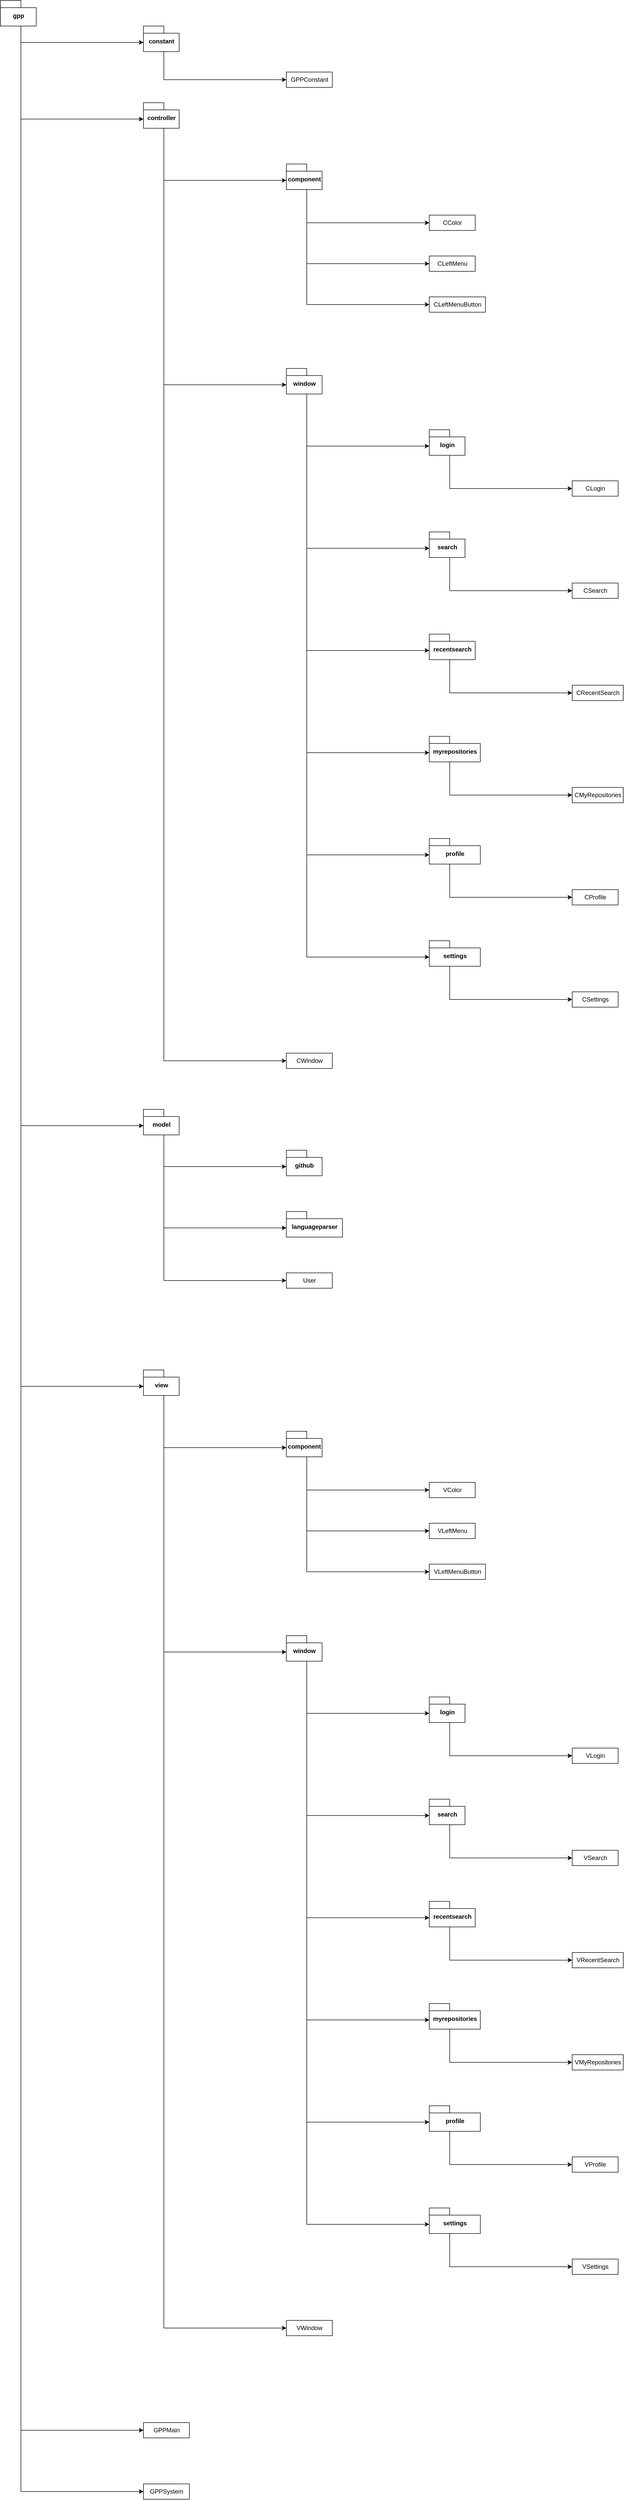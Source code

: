 <mxfile version="17.4.0" type="device"><diagram name="Page-1" id="5f0bae14-7c28-e335-631c-24af17079c00"><mxGraphModel dx="1382" dy="764" grid="1" gridSize="10" guides="1" tooltips="1" connect="1" arrows="1" fold="1" page="1" pageScale="1" pageWidth="1100" pageHeight="850" background="none" math="0" shadow="0"><root><mxCell id="0"/><mxCell id="1" parent="0"/><mxCell id="HzsUesCUFU0sWfS1oID7-6" style="edgeStyle=orthogonalEdgeStyle;rounded=0;orthogonalLoop=1;jettySize=auto;html=1;entryX=0;entryY=0;entryDx=0;entryDy=32;entryPerimeter=0;" parent="1" target="HzsUesCUFU0sWfS1oID7-2" edge="1"><mxGeometry relative="1" as="geometry"><mxPoint x="160" y="200" as="sourcePoint"/><Array as="points"><mxPoint x="160" y="302"/></Array></mxGeometry></mxCell><mxCell id="HzsUesCUFU0sWfS1oID7-7" style="edgeStyle=orthogonalEdgeStyle;rounded=0;orthogonalLoop=1;jettySize=auto;html=1;entryX=0;entryY=0;entryDx=0;entryDy=32;entryPerimeter=0;" parent="1" target="HzsUesCUFU0sWfS1oID7-4" edge="1"><mxGeometry relative="1" as="geometry"><mxPoint x="160" y="200" as="sourcePoint"/><Array as="points"><mxPoint x="160" y="2272"/></Array></mxGeometry></mxCell><mxCell id="HzsUesCUFU0sWfS1oID7-8" style="edgeStyle=orthogonalEdgeStyle;rounded=0;orthogonalLoop=1;jettySize=auto;html=1;entryX=0;entryY=0;entryDx=0;entryDy=32;entryPerimeter=0;exitX=0.571;exitY=1;exitDx=0;exitDy=0;exitPerimeter=0;" parent="1" source="HzsUesCUFU0sWfS1oID7-1" target="HzsUesCUFU0sWfS1oID7-3" edge="1"><mxGeometry relative="1" as="geometry"><mxPoint x="160" y="130" as="sourcePoint"/><Array as="points"><mxPoint x="160" y="2782"/></Array></mxGeometry></mxCell><mxCell id="HzsUesCUFU0sWfS1oID7-186" style="edgeStyle=orthogonalEdgeStyle;rounded=0;orthogonalLoop=1;jettySize=auto;html=1;entryX=0;entryY=0;entryDx=0;entryDy=32;entryPerimeter=0;" parent="1" source="HzsUesCUFU0sWfS1oID7-1" target="HzsUesCUFU0sWfS1oID7-183" edge="1"><mxGeometry relative="1" as="geometry"><Array as="points"><mxPoint x="160" y="152"/></Array></mxGeometry></mxCell><mxCell id="HzsUesCUFU0sWfS1oID7-193" style="edgeStyle=orthogonalEdgeStyle;rounded=0;orthogonalLoop=1;jettySize=auto;html=1;entryX=0;entryY=0.5;entryDx=0;entryDy=0;" parent="1" source="HzsUesCUFU0sWfS1oID7-1" target="HzsUesCUFU0sWfS1oID7-191" edge="1"><mxGeometry relative="1" as="geometry"><Array as="points"><mxPoint x="160" y="4825"/></Array></mxGeometry></mxCell><mxCell id="HzsUesCUFU0sWfS1oID7-194" style="edgeStyle=orthogonalEdgeStyle;rounded=0;orthogonalLoop=1;jettySize=auto;html=1;entryX=0;entryY=0.5;entryDx=0;entryDy=0;" parent="1" source="HzsUesCUFU0sWfS1oID7-1" target="HzsUesCUFU0sWfS1oID7-192" edge="1"><mxGeometry relative="1" as="geometry"><Array as="points"><mxPoint x="160" y="4945"/></Array></mxGeometry></mxCell><mxCell id="HzsUesCUFU0sWfS1oID7-1" value="gpp" style="shape=folder;fontStyle=1;spacingTop=10;tabWidth=40;tabHeight=14;tabPosition=left;html=1;" parent="1" vertex="1"><mxGeometry x="120" y="70" width="70" height="50" as="geometry"/></mxCell><mxCell id="HzsUesCUFU0sWfS1oID7-180" style="edgeStyle=orthogonalEdgeStyle;rounded=0;orthogonalLoop=1;jettySize=auto;html=1;entryX=0;entryY=0;entryDx=0;entryDy=32;entryPerimeter=0;" parent="1" source="HzsUesCUFU0sWfS1oID7-2" target="HzsUesCUFU0sWfS1oID7-150" edge="1"><mxGeometry relative="1" as="geometry"><Array as="points"><mxPoint x="440" y="422"/></Array></mxGeometry></mxCell><mxCell id="HzsUesCUFU0sWfS1oID7-181" style="edgeStyle=orthogonalEdgeStyle;rounded=0;orthogonalLoop=1;jettySize=auto;html=1;entryX=0;entryY=0;entryDx=0;entryDy=32;entryPerimeter=0;" parent="1" source="HzsUesCUFU0sWfS1oID7-2" target="HzsUesCUFU0sWfS1oID7-158" edge="1"><mxGeometry relative="1" as="geometry"><Array as="points"><mxPoint x="440" y="822"/></Array></mxGeometry></mxCell><mxCell id="HzsUesCUFU0sWfS1oID7-182" style="edgeStyle=orthogonalEdgeStyle;rounded=0;orthogonalLoop=1;jettySize=auto;html=1;entryX=0;entryY=0.5;entryDx=0;entryDy=0;" parent="1" source="HzsUesCUFU0sWfS1oID7-2" target="HzsUesCUFU0sWfS1oID7-151" edge="1"><mxGeometry relative="1" as="geometry"><Array as="points"><mxPoint x="440" y="2145"/></Array></mxGeometry></mxCell><mxCell id="HzsUesCUFU0sWfS1oID7-2" value="controller" style="shape=folder;fontStyle=1;spacingTop=10;tabWidth=40;tabHeight=14;tabPosition=left;html=1;" parent="1" vertex="1"><mxGeometry x="400" y="270" width="70" height="50" as="geometry"/></mxCell><mxCell id="HzsUesCUFU0sWfS1oID7-30" style="edgeStyle=orthogonalEdgeStyle;rounded=0;orthogonalLoop=1;jettySize=auto;html=1;entryX=0;entryY=0;entryDx=0;entryDy=32;entryPerimeter=0;" parent="1" source="HzsUesCUFU0sWfS1oID7-3" target="HzsUesCUFU0sWfS1oID7-9" edge="1"><mxGeometry relative="1" as="geometry"><Array as="points"><mxPoint x="440" y="2902"/></Array></mxGeometry></mxCell><mxCell id="HzsUesCUFU0sWfS1oID7-31" style="edgeStyle=orthogonalEdgeStyle;rounded=0;orthogonalLoop=1;jettySize=auto;html=1;entryX=0;entryY=0;entryDx=0;entryDy=32;entryPerimeter=0;" parent="1" source="HzsUesCUFU0sWfS1oID7-3" target="HzsUesCUFU0sWfS1oID7-12" edge="1"><mxGeometry relative="1" as="geometry"><Array as="points"><mxPoint x="440" y="3302"/></Array></mxGeometry></mxCell><mxCell id="HzsUesCUFU0sWfS1oID7-32" style="edgeStyle=orthogonalEdgeStyle;rounded=0;orthogonalLoop=1;jettySize=auto;html=1;entryX=0;entryY=0.5;entryDx=0;entryDy=0;" parent="1" source="HzsUesCUFU0sWfS1oID7-3" target="HzsUesCUFU0sWfS1oID7-11" edge="1"><mxGeometry relative="1" as="geometry"><Array as="points"><mxPoint x="440" y="4625"/></Array></mxGeometry></mxCell><mxCell id="HzsUesCUFU0sWfS1oID7-3" value="view" style="shape=folder;fontStyle=1;spacingTop=10;tabWidth=40;tabHeight=14;tabPosition=left;html=1;" parent="1" vertex="1"><mxGeometry x="400" y="2750" width="70" height="50" as="geometry"/></mxCell><mxCell id="HzsUesCUFU0sWfS1oID7-189" style="edgeStyle=orthogonalEdgeStyle;rounded=0;orthogonalLoop=1;jettySize=auto;html=1;entryX=0;entryY=0;entryDx=0;entryDy=32;entryPerimeter=0;" parent="1" source="HzsUesCUFU0sWfS1oID7-4" target="HzsUesCUFU0sWfS1oID7-187" edge="1"><mxGeometry relative="1" as="geometry"><Array as="points"><mxPoint x="440" y="2352"/></Array></mxGeometry></mxCell><mxCell id="HzsUesCUFU0sWfS1oID7-190" style="edgeStyle=orthogonalEdgeStyle;rounded=0;orthogonalLoop=1;jettySize=auto;html=1;entryX=0;entryY=0;entryDx=0;entryDy=32;entryPerimeter=0;" parent="1" source="HzsUesCUFU0sWfS1oID7-4" target="HzsUesCUFU0sWfS1oID7-188" edge="1"><mxGeometry relative="1" as="geometry"><Array as="points"><mxPoint x="440" y="2472"/></Array></mxGeometry></mxCell><mxCell id="SI29iYeX0FrLZWpAuzB7-3" style="edgeStyle=orthogonalEdgeStyle;rounded=0;orthogonalLoop=1;jettySize=auto;html=1;entryX=0;entryY=0.5;entryDx=0;entryDy=0;" edge="1" parent="1" source="HzsUesCUFU0sWfS1oID7-4" target="SI29iYeX0FrLZWpAuzB7-2"><mxGeometry relative="1" as="geometry"><Array as="points"><mxPoint x="440" y="2575"/></Array></mxGeometry></mxCell><mxCell id="HzsUesCUFU0sWfS1oID7-4" value="model" style="shape=folder;fontStyle=1;spacingTop=10;tabWidth=40;tabHeight=14;tabPosition=left;html=1;" parent="1" vertex="1"><mxGeometry x="400" y="2240" width="70" height="50" as="geometry"/></mxCell><mxCell id="HzsUesCUFU0sWfS1oID7-33" style="edgeStyle=orthogonalEdgeStyle;rounded=0;orthogonalLoop=1;jettySize=auto;html=1;entryX=0;entryY=0.5;entryDx=0;entryDy=0;" parent="1" source="HzsUesCUFU0sWfS1oID7-9" target="HzsUesCUFU0sWfS1oID7-27" edge="1"><mxGeometry relative="1" as="geometry"><Array as="points"><mxPoint x="720" y="2985"/></Array></mxGeometry></mxCell><mxCell id="HzsUesCUFU0sWfS1oID7-34" style="edgeStyle=orthogonalEdgeStyle;rounded=0;orthogonalLoop=1;jettySize=auto;html=1;entryX=0;entryY=0.5;entryDx=0;entryDy=0;" parent="1" source="HzsUesCUFU0sWfS1oID7-9" target="HzsUesCUFU0sWfS1oID7-28" edge="1"><mxGeometry relative="1" as="geometry"><Array as="points"><mxPoint x="720" y="3065"/></Array></mxGeometry></mxCell><mxCell id="HzsUesCUFU0sWfS1oID7-35" style="edgeStyle=orthogonalEdgeStyle;rounded=0;orthogonalLoop=1;jettySize=auto;html=1;entryX=0;entryY=0.5;entryDx=0;entryDy=0;" parent="1" source="HzsUesCUFU0sWfS1oID7-9" target="HzsUesCUFU0sWfS1oID7-29" edge="1"><mxGeometry relative="1" as="geometry"><Array as="points"><mxPoint x="720" y="3145"/></Array></mxGeometry></mxCell><mxCell id="HzsUesCUFU0sWfS1oID7-9" value="component" style="shape=folder;fontStyle=1;spacingTop=10;tabWidth=40;tabHeight=14;tabPosition=left;html=1;" parent="1" vertex="1"><mxGeometry x="680" y="2870" width="70" height="50" as="geometry"/></mxCell><mxCell id="HzsUesCUFU0sWfS1oID7-11" value="VWindow" style="html=1;" parent="1" vertex="1"><mxGeometry x="680" y="4610" width="90" height="30" as="geometry"/></mxCell><mxCell id="HzsUesCUFU0sWfS1oID7-36" style="edgeStyle=orthogonalEdgeStyle;rounded=0;orthogonalLoop=1;jettySize=auto;html=1;entryX=0;entryY=0;entryDx=0;entryDy=32;entryPerimeter=0;" parent="1" source="HzsUesCUFU0sWfS1oID7-12" target="HzsUesCUFU0sWfS1oID7-21" edge="1"><mxGeometry relative="1" as="geometry"><Array as="points"><mxPoint x="720" y="3422"/></Array></mxGeometry></mxCell><mxCell id="HzsUesCUFU0sWfS1oID7-37" style="edgeStyle=orthogonalEdgeStyle;rounded=0;orthogonalLoop=1;jettySize=auto;html=1;entryX=0;entryY=0;entryDx=0;entryDy=32;entryPerimeter=0;" parent="1" source="HzsUesCUFU0sWfS1oID7-12" target="HzsUesCUFU0sWfS1oID7-22" edge="1"><mxGeometry relative="1" as="geometry"><Array as="points"><mxPoint x="720" y="3622"/></Array></mxGeometry></mxCell><mxCell id="HzsUesCUFU0sWfS1oID7-38" style="edgeStyle=orthogonalEdgeStyle;rounded=0;orthogonalLoop=1;jettySize=auto;html=1;entryX=0;entryY=0;entryDx=0;entryDy=32;entryPerimeter=0;" parent="1" source="HzsUesCUFU0sWfS1oID7-12" target="HzsUesCUFU0sWfS1oID7-23" edge="1"><mxGeometry relative="1" as="geometry"><Array as="points"><mxPoint x="720" y="3822"/></Array></mxGeometry></mxCell><mxCell id="HzsUesCUFU0sWfS1oID7-39" style="edgeStyle=orthogonalEdgeStyle;rounded=0;orthogonalLoop=1;jettySize=auto;html=1;entryX=0;entryY=0;entryDx=0;entryDy=32;entryPerimeter=0;" parent="1" source="HzsUesCUFU0sWfS1oID7-12" target="HzsUesCUFU0sWfS1oID7-24" edge="1"><mxGeometry relative="1" as="geometry"><Array as="points"><mxPoint x="720" y="4022"/></Array></mxGeometry></mxCell><mxCell id="HzsUesCUFU0sWfS1oID7-40" style="edgeStyle=orthogonalEdgeStyle;rounded=0;orthogonalLoop=1;jettySize=auto;html=1;entryX=0;entryY=0;entryDx=0;entryDy=32;entryPerimeter=0;" parent="1" source="HzsUesCUFU0sWfS1oID7-12" target="HzsUesCUFU0sWfS1oID7-25" edge="1"><mxGeometry relative="1" as="geometry"><Array as="points"><mxPoint x="720" y="4222"/></Array></mxGeometry></mxCell><mxCell id="HzsUesCUFU0sWfS1oID7-41" style="edgeStyle=orthogonalEdgeStyle;rounded=0;orthogonalLoop=1;jettySize=auto;html=1;entryX=0;entryY=0;entryDx=0;entryDy=32;entryPerimeter=0;" parent="1" source="HzsUesCUFU0sWfS1oID7-12" target="HzsUesCUFU0sWfS1oID7-26" edge="1"><mxGeometry relative="1" as="geometry"><Array as="points"><mxPoint x="720" y="4422"/></Array></mxGeometry></mxCell><mxCell id="HzsUesCUFU0sWfS1oID7-12" value="window" style="shape=folder;fontStyle=1;spacingTop=10;tabWidth=40;tabHeight=14;tabPosition=left;html=1;" parent="1" vertex="1"><mxGeometry x="680" y="3270" width="70" height="50" as="geometry"/></mxCell><mxCell id="HzsUesCUFU0sWfS1oID7-13" value="VLogin" style="html=1;" parent="1" vertex="1"><mxGeometry x="1240" y="3490" width="90" height="30" as="geometry"/></mxCell><mxCell id="HzsUesCUFU0sWfS1oID7-14" value="VSearch&lt;span style=&quot;color: rgba(0 , 0 , 0 , 0) ; font-family: monospace ; font-size: 0px&quot;&gt;%3CmxGraphModel%3E%3Croot%3E%3CmxCell%20id%3D%220%22%2F%3E%3CmxCell%20id%3D%221%22%20parent%3D%220%22%2F%3E%3CmxCell%20id%3D%222%22%20value%3D%22VLogin%22%20style%3D%22html%3D1%3B%22%20vertex%3D%221%22%20parent%3D%221%22%3E%3CmxGeometry%20x%3D%22960%22%20y%3D%221170%22%20width%3D%2290%22%20height%3D%2230%22%20as%3D%22geometry%22%2F%3E%3C%2FmxCell%3E%3C%2Froot%3E%3C%2FmxGraphModel%3E&lt;/span&gt;" style="html=1;" parent="1" vertex="1"><mxGeometry x="1240" y="3690" width="90" height="30" as="geometry"/></mxCell><mxCell id="HzsUesCUFU0sWfS1oID7-15" value="VRecentSearch" style="html=1;" parent="1" vertex="1"><mxGeometry x="1240" y="3890" width="100" height="30" as="geometry"/></mxCell><mxCell id="HzsUesCUFU0sWfS1oID7-16" value="VMyRepositories" style="html=1;" parent="1" vertex="1"><mxGeometry x="1240" y="4090" width="100" height="30" as="geometry"/></mxCell><mxCell id="HzsUesCUFU0sWfS1oID7-18" value="VProfile" style="html=1;" parent="1" vertex="1"><mxGeometry x="1240" y="4290" width="90" height="30" as="geometry"/></mxCell><mxCell id="HzsUesCUFU0sWfS1oID7-20" value="VSettings" style="html=1;" parent="1" vertex="1"><mxGeometry x="1240" y="4490" width="90" height="30" as="geometry"/></mxCell><mxCell id="HzsUesCUFU0sWfS1oID7-42" style="edgeStyle=orthogonalEdgeStyle;rounded=0;orthogonalLoop=1;jettySize=auto;html=1;entryX=0;entryY=0.5;entryDx=0;entryDy=0;" parent="1" source="HzsUesCUFU0sWfS1oID7-21" target="HzsUesCUFU0sWfS1oID7-13" edge="1"><mxGeometry relative="1" as="geometry"><Array as="points"><mxPoint x="1000" y="3505"/></Array></mxGeometry></mxCell><mxCell id="HzsUesCUFU0sWfS1oID7-21" value="login" style="shape=folder;fontStyle=1;spacingTop=10;tabWidth=40;tabHeight=14;tabPosition=left;html=1;" parent="1" vertex="1"><mxGeometry x="960" y="3390" width="70" height="50" as="geometry"/></mxCell><mxCell id="HzsUesCUFU0sWfS1oID7-43" style="edgeStyle=orthogonalEdgeStyle;rounded=0;orthogonalLoop=1;jettySize=auto;html=1;entryX=0;entryY=0.5;entryDx=0;entryDy=0;" parent="1" source="HzsUesCUFU0sWfS1oID7-22" target="HzsUesCUFU0sWfS1oID7-14" edge="1"><mxGeometry relative="1" as="geometry"><Array as="points"><mxPoint x="1000" y="3705"/></Array></mxGeometry></mxCell><mxCell id="HzsUesCUFU0sWfS1oID7-22" value="search" style="shape=folder;fontStyle=1;spacingTop=10;tabWidth=40;tabHeight=14;tabPosition=left;html=1;" parent="1" vertex="1"><mxGeometry x="960" y="3590" width="70" height="50" as="geometry"/></mxCell><mxCell id="HzsUesCUFU0sWfS1oID7-44" style="edgeStyle=orthogonalEdgeStyle;rounded=0;orthogonalLoop=1;jettySize=auto;html=1;entryX=0;entryY=0.5;entryDx=0;entryDy=0;" parent="1" source="HzsUesCUFU0sWfS1oID7-23" target="HzsUesCUFU0sWfS1oID7-15" edge="1"><mxGeometry relative="1" as="geometry"><Array as="points"><mxPoint x="1000" y="3905"/></Array></mxGeometry></mxCell><mxCell id="HzsUesCUFU0sWfS1oID7-23" value="recentsearch" style="shape=folder;fontStyle=1;spacingTop=10;tabWidth=40;tabHeight=14;tabPosition=left;html=1;" parent="1" vertex="1"><mxGeometry x="960" y="3790" width="90" height="50" as="geometry"/></mxCell><mxCell id="HzsUesCUFU0sWfS1oID7-45" style="edgeStyle=orthogonalEdgeStyle;rounded=0;orthogonalLoop=1;jettySize=auto;html=1;entryX=0;entryY=0.5;entryDx=0;entryDy=0;" parent="1" source="HzsUesCUFU0sWfS1oID7-24" target="HzsUesCUFU0sWfS1oID7-16" edge="1"><mxGeometry relative="1" as="geometry"><Array as="points"><mxPoint x="1000" y="4105"/></Array></mxGeometry></mxCell><mxCell id="HzsUesCUFU0sWfS1oID7-24" value="myrepositories" style="shape=folder;fontStyle=1;spacingTop=10;tabWidth=40;tabHeight=14;tabPosition=left;html=1;" parent="1" vertex="1"><mxGeometry x="960" y="3990" width="100" height="50" as="geometry"/></mxCell><mxCell id="HzsUesCUFU0sWfS1oID7-46" style="edgeStyle=orthogonalEdgeStyle;rounded=0;orthogonalLoop=1;jettySize=auto;html=1;entryX=0;entryY=0.5;entryDx=0;entryDy=0;" parent="1" source="HzsUesCUFU0sWfS1oID7-25" target="HzsUesCUFU0sWfS1oID7-18" edge="1"><mxGeometry relative="1" as="geometry"><Array as="points"><mxPoint x="1000" y="4305"/></Array></mxGeometry></mxCell><mxCell id="HzsUesCUFU0sWfS1oID7-25" value="profile" style="shape=folder;fontStyle=1;spacingTop=10;tabWidth=40;tabHeight=14;tabPosition=left;html=1;" parent="1" vertex="1"><mxGeometry x="960" y="4190" width="100" height="50" as="geometry"/></mxCell><mxCell id="HzsUesCUFU0sWfS1oID7-47" style="edgeStyle=orthogonalEdgeStyle;rounded=0;orthogonalLoop=1;jettySize=auto;html=1;entryX=0;entryY=0.5;entryDx=0;entryDy=0;" parent="1" source="HzsUesCUFU0sWfS1oID7-26" target="HzsUesCUFU0sWfS1oID7-20" edge="1"><mxGeometry relative="1" as="geometry"><Array as="points"><mxPoint x="1000" y="4505"/></Array></mxGeometry></mxCell><mxCell id="HzsUesCUFU0sWfS1oID7-26" value="settings" style="shape=folder;fontStyle=1;spacingTop=10;tabWidth=40;tabHeight=14;tabPosition=left;html=1;" parent="1" vertex="1"><mxGeometry x="960" y="4390" width="100" height="50" as="geometry"/></mxCell><mxCell id="HzsUesCUFU0sWfS1oID7-27" value="VColor" style="html=1;" parent="1" vertex="1"><mxGeometry x="960" y="2970" width="90" height="30" as="geometry"/></mxCell><mxCell id="HzsUesCUFU0sWfS1oID7-28" value="VLeftMenu&lt;span style=&quot;color: rgba(0 , 0 , 0 , 0) ; font-family: monospace ; font-size: 0px&quot;&gt;%3CmxGraphModel%3E%3Croot%3E%3CmxCell%20id%3D%220%22%2F%3E%3CmxCell%20id%3D%221%22%20parent%3D%220%22%2F%3E%3CmxCell%20id%3D%222%22%20value%3D%22GPPColor%22%20style%3D%22html%3D1%3B%22%20vertex%3D%221%22%20parent%3D%221%22%3E%3CmxGeometry%20x%3D%22960%22%20y%3D%22890%22%20width%3D%2290%22%20height%3D%2230%22%20as%3D%22geometry%22%2F%3E%3C%2FmxCell%3E%3C%2Froot%3E%3C%2FmxGraphModel%3E&lt;/span&gt;" style="html=1;" parent="1" vertex="1"><mxGeometry x="960" y="3050" width="90" height="30" as="geometry"/></mxCell><mxCell id="HzsUesCUFU0sWfS1oID7-29" value="VLeftMenuButton" style="html=1;" parent="1" vertex="1"><mxGeometry x="960" y="3130" width="110" height="30" as="geometry"/></mxCell><mxCell id="HzsUesCUFU0sWfS1oID7-147" style="edgeStyle=orthogonalEdgeStyle;rounded=0;orthogonalLoop=1;jettySize=auto;html=1;entryX=0;entryY=0.5;entryDx=0;entryDy=0;" parent="1" source="HzsUesCUFU0sWfS1oID7-150" target="HzsUesCUFU0sWfS1oID7-177" edge="1"><mxGeometry relative="1" as="geometry"><Array as="points"><mxPoint x="720" y="505"/></Array></mxGeometry></mxCell><mxCell id="HzsUesCUFU0sWfS1oID7-148" style="edgeStyle=orthogonalEdgeStyle;rounded=0;orthogonalLoop=1;jettySize=auto;html=1;entryX=0;entryY=0.5;entryDx=0;entryDy=0;" parent="1" source="HzsUesCUFU0sWfS1oID7-150" target="HzsUesCUFU0sWfS1oID7-178" edge="1"><mxGeometry relative="1" as="geometry"><Array as="points"><mxPoint x="720" y="585"/></Array></mxGeometry></mxCell><mxCell id="HzsUesCUFU0sWfS1oID7-149" style="edgeStyle=orthogonalEdgeStyle;rounded=0;orthogonalLoop=1;jettySize=auto;html=1;entryX=0;entryY=0.5;entryDx=0;entryDy=0;" parent="1" source="HzsUesCUFU0sWfS1oID7-150" target="HzsUesCUFU0sWfS1oID7-179" edge="1"><mxGeometry relative="1" as="geometry"><Array as="points"><mxPoint x="720" y="665"/></Array></mxGeometry></mxCell><mxCell id="HzsUesCUFU0sWfS1oID7-150" value="component" style="shape=folder;fontStyle=1;spacingTop=10;tabWidth=40;tabHeight=14;tabPosition=left;html=1;" parent="1" vertex="1"><mxGeometry x="680" y="390" width="70" height="50" as="geometry"/></mxCell><mxCell id="HzsUesCUFU0sWfS1oID7-151" value="CWindow" style="html=1;" parent="1" vertex="1"><mxGeometry x="680" y="2130" width="90" height="30" as="geometry"/></mxCell><mxCell id="HzsUesCUFU0sWfS1oID7-152" style="edgeStyle=orthogonalEdgeStyle;rounded=0;orthogonalLoop=1;jettySize=auto;html=1;entryX=0;entryY=0;entryDx=0;entryDy=32;entryPerimeter=0;" parent="1" source="HzsUesCUFU0sWfS1oID7-158" target="HzsUesCUFU0sWfS1oID7-166" edge="1"><mxGeometry relative="1" as="geometry"><Array as="points"><mxPoint x="720" y="942"/></Array></mxGeometry></mxCell><mxCell id="HzsUesCUFU0sWfS1oID7-153" style="edgeStyle=orthogonalEdgeStyle;rounded=0;orthogonalLoop=1;jettySize=auto;html=1;entryX=0;entryY=0;entryDx=0;entryDy=32;entryPerimeter=0;" parent="1" source="HzsUesCUFU0sWfS1oID7-158" target="HzsUesCUFU0sWfS1oID7-168" edge="1"><mxGeometry relative="1" as="geometry"><Array as="points"><mxPoint x="720" y="1142"/></Array></mxGeometry></mxCell><mxCell id="HzsUesCUFU0sWfS1oID7-154" style="edgeStyle=orthogonalEdgeStyle;rounded=0;orthogonalLoop=1;jettySize=auto;html=1;entryX=0;entryY=0;entryDx=0;entryDy=32;entryPerimeter=0;" parent="1" source="HzsUesCUFU0sWfS1oID7-158" target="HzsUesCUFU0sWfS1oID7-170" edge="1"><mxGeometry relative="1" as="geometry"><Array as="points"><mxPoint x="720" y="1342"/></Array></mxGeometry></mxCell><mxCell id="HzsUesCUFU0sWfS1oID7-155" style="edgeStyle=orthogonalEdgeStyle;rounded=0;orthogonalLoop=1;jettySize=auto;html=1;entryX=0;entryY=0;entryDx=0;entryDy=32;entryPerimeter=0;" parent="1" source="HzsUesCUFU0sWfS1oID7-158" target="HzsUesCUFU0sWfS1oID7-172" edge="1"><mxGeometry relative="1" as="geometry"><Array as="points"><mxPoint x="720" y="1542"/></Array></mxGeometry></mxCell><mxCell id="HzsUesCUFU0sWfS1oID7-156" style="edgeStyle=orthogonalEdgeStyle;rounded=0;orthogonalLoop=1;jettySize=auto;html=1;entryX=0;entryY=0;entryDx=0;entryDy=32;entryPerimeter=0;" parent="1" source="HzsUesCUFU0sWfS1oID7-158" target="HzsUesCUFU0sWfS1oID7-174" edge="1"><mxGeometry relative="1" as="geometry"><Array as="points"><mxPoint x="720" y="1742"/></Array></mxGeometry></mxCell><mxCell id="HzsUesCUFU0sWfS1oID7-157" style="edgeStyle=orthogonalEdgeStyle;rounded=0;orthogonalLoop=1;jettySize=auto;html=1;entryX=0;entryY=0;entryDx=0;entryDy=32;entryPerimeter=0;" parent="1" source="HzsUesCUFU0sWfS1oID7-158" target="HzsUesCUFU0sWfS1oID7-176" edge="1"><mxGeometry relative="1" as="geometry"><Array as="points"><mxPoint x="720" y="1942"/></Array></mxGeometry></mxCell><mxCell id="HzsUesCUFU0sWfS1oID7-158" value="window" style="shape=folder;fontStyle=1;spacingTop=10;tabWidth=40;tabHeight=14;tabPosition=left;html=1;" parent="1" vertex="1"><mxGeometry x="680" y="790" width="70" height="50" as="geometry"/></mxCell><mxCell id="HzsUesCUFU0sWfS1oID7-159" value="CLogin" style="html=1;" parent="1" vertex="1"><mxGeometry x="1240" y="1010" width="90" height="30" as="geometry"/></mxCell><mxCell id="HzsUesCUFU0sWfS1oID7-160" value="CSearch&lt;span style=&quot;color: rgba(0 , 0 , 0 , 0) ; font-family: monospace ; font-size: 0px&quot;&gt;%3CmxGraphModel%3E%3Croot%3E%3CmxCell%20id%3D%220%22%2F%3E%3CmxCell%20id%3D%221%22%20parent%3D%220%22%2F%3E%3CmxCell%20id%3D%222%22%20value%3D%22VLogin%22%20style%3D%22html%3D1%3B%22%20vertex%3D%221%22%20parent%3D%221%22%3E%3CmxGeometry%20x%3D%22960%22%20y%3D%221170%22%20width%3D%2290%22%20height%3D%2230%22%20as%3D%22geometry%22%2F%3E%3C%2FmxCell%3E%3C%2Froot%3E%3C%2FmxGraphModel%3E&lt;/span&gt;" style="html=1;" parent="1" vertex="1"><mxGeometry x="1240" y="1210" width="90" height="30" as="geometry"/></mxCell><mxCell id="HzsUesCUFU0sWfS1oID7-161" value="CRecentSearch" style="html=1;" parent="1" vertex="1"><mxGeometry x="1240" y="1410" width="100" height="30" as="geometry"/></mxCell><mxCell id="HzsUesCUFU0sWfS1oID7-162" value="CMyRepositories" style="html=1;" parent="1" vertex="1"><mxGeometry x="1240" y="1610" width="100" height="30" as="geometry"/></mxCell><mxCell id="HzsUesCUFU0sWfS1oID7-163" value="CProfile" style="html=1;" parent="1" vertex="1"><mxGeometry x="1240" y="1810" width="90" height="30" as="geometry"/></mxCell><mxCell id="HzsUesCUFU0sWfS1oID7-164" value="CSettings" style="html=1;" parent="1" vertex="1"><mxGeometry x="1240" y="2010" width="90" height="30" as="geometry"/></mxCell><mxCell id="HzsUesCUFU0sWfS1oID7-165" style="edgeStyle=orthogonalEdgeStyle;rounded=0;orthogonalLoop=1;jettySize=auto;html=1;entryX=0;entryY=0.5;entryDx=0;entryDy=0;" parent="1" source="HzsUesCUFU0sWfS1oID7-166" target="HzsUesCUFU0sWfS1oID7-159" edge="1"><mxGeometry relative="1" as="geometry"><Array as="points"><mxPoint x="1000" y="1025"/></Array></mxGeometry></mxCell><mxCell id="HzsUesCUFU0sWfS1oID7-166" value="login" style="shape=folder;fontStyle=1;spacingTop=10;tabWidth=40;tabHeight=14;tabPosition=left;html=1;" parent="1" vertex="1"><mxGeometry x="960" y="910" width="70" height="50" as="geometry"/></mxCell><mxCell id="HzsUesCUFU0sWfS1oID7-167" style="edgeStyle=orthogonalEdgeStyle;rounded=0;orthogonalLoop=1;jettySize=auto;html=1;entryX=0;entryY=0.5;entryDx=0;entryDy=0;" parent="1" source="HzsUesCUFU0sWfS1oID7-168" target="HzsUesCUFU0sWfS1oID7-160" edge="1"><mxGeometry relative="1" as="geometry"><Array as="points"><mxPoint x="1000" y="1225"/></Array></mxGeometry></mxCell><mxCell id="HzsUesCUFU0sWfS1oID7-168" value="search" style="shape=folder;fontStyle=1;spacingTop=10;tabWidth=40;tabHeight=14;tabPosition=left;html=1;" parent="1" vertex="1"><mxGeometry x="960" y="1110" width="70" height="50" as="geometry"/></mxCell><mxCell id="HzsUesCUFU0sWfS1oID7-169" style="edgeStyle=orthogonalEdgeStyle;rounded=0;orthogonalLoop=1;jettySize=auto;html=1;entryX=0;entryY=0.5;entryDx=0;entryDy=0;" parent="1" source="HzsUesCUFU0sWfS1oID7-170" target="HzsUesCUFU0sWfS1oID7-161" edge="1"><mxGeometry relative="1" as="geometry"><Array as="points"><mxPoint x="1000" y="1425"/></Array></mxGeometry></mxCell><mxCell id="HzsUesCUFU0sWfS1oID7-170" value="recentsearch" style="shape=folder;fontStyle=1;spacingTop=10;tabWidth=40;tabHeight=14;tabPosition=left;html=1;" parent="1" vertex="1"><mxGeometry x="960" y="1310" width="90" height="50" as="geometry"/></mxCell><mxCell id="HzsUesCUFU0sWfS1oID7-171" style="edgeStyle=orthogonalEdgeStyle;rounded=0;orthogonalLoop=1;jettySize=auto;html=1;entryX=0;entryY=0.5;entryDx=0;entryDy=0;" parent="1" source="HzsUesCUFU0sWfS1oID7-172" target="HzsUesCUFU0sWfS1oID7-162" edge="1"><mxGeometry relative="1" as="geometry"><Array as="points"><mxPoint x="1000" y="1625"/></Array></mxGeometry></mxCell><mxCell id="HzsUesCUFU0sWfS1oID7-172" value="myrepositories" style="shape=folder;fontStyle=1;spacingTop=10;tabWidth=40;tabHeight=14;tabPosition=left;html=1;" parent="1" vertex="1"><mxGeometry x="960" y="1510" width="100" height="50" as="geometry"/></mxCell><mxCell id="HzsUesCUFU0sWfS1oID7-173" style="edgeStyle=orthogonalEdgeStyle;rounded=0;orthogonalLoop=1;jettySize=auto;html=1;entryX=0;entryY=0.5;entryDx=0;entryDy=0;" parent="1" source="HzsUesCUFU0sWfS1oID7-174" target="HzsUesCUFU0sWfS1oID7-163" edge="1"><mxGeometry relative="1" as="geometry"><Array as="points"><mxPoint x="1000" y="1825"/></Array></mxGeometry></mxCell><mxCell id="HzsUesCUFU0sWfS1oID7-174" value="profile" style="shape=folder;fontStyle=1;spacingTop=10;tabWidth=40;tabHeight=14;tabPosition=left;html=1;" parent="1" vertex="1"><mxGeometry x="960" y="1710" width="100" height="50" as="geometry"/></mxCell><mxCell id="HzsUesCUFU0sWfS1oID7-175" style="edgeStyle=orthogonalEdgeStyle;rounded=0;orthogonalLoop=1;jettySize=auto;html=1;entryX=0;entryY=0.5;entryDx=0;entryDy=0;" parent="1" source="HzsUesCUFU0sWfS1oID7-176" target="HzsUesCUFU0sWfS1oID7-164" edge="1"><mxGeometry relative="1" as="geometry"><Array as="points"><mxPoint x="1000" y="2025"/></Array></mxGeometry></mxCell><mxCell id="HzsUesCUFU0sWfS1oID7-176" value="settings" style="shape=folder;fontStyle=1;spacingTop=10;tabWidth=40;tabHeight=14;tabPosition=left;html=1;" parent="1" vertex="1"><mxGeometry x="960" y="1910" width="100" height="50" as="geometry"/></mxCell><mxCell id="HzsUesCUFU0sWfS1oID7-177" value="CColor" style="html=1;" parent="1" vertex="1"><mxGeometry x="960" y="490" width="90" height="30" as="geometry"/></mxCell><mxCell id="HzsUesCUFU0sWfS1oID7-178" value="CLeftMenu&lt;span style=&quot;color: rgba(0 , 0 , 0 , 0) ; font-family: monospace ; font-size: 0px&quot;&gt;%3CmxGraphModel%3E%3Croot%3E%3CmxCell%20id%3D%220%22%2F%3E%3CmxCell%20id%3D%221%22%20parent%3D%220%22%2F%3E%3CmxCell%20id%3D%222%22%20value%3D%22GPPColor%22%20style%3D%22html%3D1%3B%22%20vertex%3D%221%22%20parent%3D%221%22%3E%3CmxGeometry%20x%3D%22960%22%20y%3D%22890%22%20width%3D%2290%22%20height%3D%2230%22%20as%3D%22geometry%22%2F%3E%3C%2FmxCell%3E%3C%2Froot%3E%3C%2FmxGraphModel%3E&lt;/span&gt;" style="html=1;" parent="1" vertex="1"><mxGeometry x="960" y="570" width="90" height="30" as="geometry"/></mxCell><mxCell id="HzsUesCUFU0sWfS1oID7-179" value="CLeftMenuButton" style="html=1;" parent="1" vertex="1"><mxGeometry x="960" y="650" width="110" height="30" as="geometry"/></mxCell><mxCell id="HzsUesCUFU0sWfS1oID7-185" style="edgeStyle=orthogonalEdgeStyle;rounded=0;orthogonalLoop=1;jettySize=auto;html=1;entryX=0;entryY=0.5;entryDx=0;entryDy=0;" parent="1" source="HzsUesCUFU0sWfS1oID7-183" target="HzsUesCUFU0sWfS1oID7-184" edge="1"><mxGeometry relative="1" as="geometry"><Array as="points"><mxPoint x="440" y="225"/></Array></mxGeometry></mxCell><mxCell id="HzsUesCUFU0sWfS1oID7-183" value="constant" style="shape=folder;fontStyle=1;spacingTop=10;tabWidth=40;tabHeight=14;tabPosition=left;html=1;" parent="1" vertex="1"><mxGeometry x="400" y="120" width="70" height="50" as="geometry"/></mxCell><mxCell id="HzsUesCUFU0sWfS1oID7-184" value="GPPConstant" style="html=1;" parent="1" vertex="1"><mxGeometry x="680" y="210" width="90" height="30" as="geometry"/></mxCell><mxCell id="HzsUesCUFU0sWfS1oID7-187" value="github" style="shape=folder;fontStyle=1;spacingTop=10;tabWidth=40;tabHeight=14;tabPosition=left;html=1;" parent="1" vertex="1"><mxGeometry x="680" y="2320" width="70" height="50" as="geometry"/></mxCell><mxCell id="HzsUesCUFU0sWfS1oID7-188" value="languageparser" style="shape=folder;fontStyle=1;spacingTop=10;tabWidth=40;tabHeight=14;tabPosition=left;html=1;" parent="1" vertex="1"><mxGeometry x="680" y="2440" width="110" height="50" as="geometry"/></mxCell><mxCell id="HzsUesCUFU0sWfS1oID7-191" value="GPPMain&lt;span style=&quot;color: rgba(0 , 0 , 0 , 0) ; font-family: monospace ; font-size: 0px&quot;&gt;%3CmxGraphModel%3E%3Croot%3E%3CmxCell%20id%3D%220%22%2F%3E%3CmxCell%20id%3D%221%22%20parent%3D%220%22%2F%3E%3CmxCell%20id%3D%222%22%20value%3D%22VWindow%22%20style%3D%22html%3D1%3B%22%20vertex%3D%221%22%20parent%3D%221%22%3E%3CmxGeometry%20x%3D%22680%22%20y%3D%224610%22%20width%3D%2290%22%20height%3D%2230%22%20as%3D%22geometry%22%2F%3E%3C%2FmxCell%3E%3C%2Froot%3E%3C%2FmxGraphModel%3E&lt;/span&gt;" style="html=1;" parent="1" vertex="1"><mxGeometry x="400" y="4810" width="90" height="30" as="geometry"/></mxCell><mxCell id="HzsUesCUFU0sWfS1oID7-192" value="GPPSystem" style="html=1;" parent="1" vertex="1"><mxGeometry x="400" y="4930" width="90" height="30" as="geometry"/></mxCell><mxCell id="SI29iYeX0FrLZWpAuzB7-2" value="User" style="html=1;" vertex="1" parent="1"><mxGeometry x="680" y="2560" width="90" height="30" as="geometry"/></mxCell></root></mxGraphModel></diagram></mxfile>